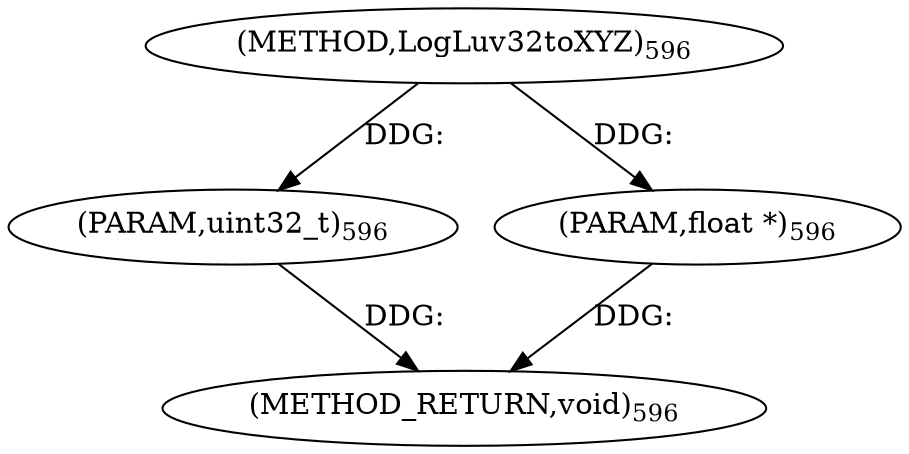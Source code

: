 digraph "LogLuv32toXYZ" {  
"9310" [label = <(METHOD,LogLuv32toXYZ)<SUB>596</SUB>> ]
"9313" [label = <(METHOD_RETURN,void)<SUB>596</SUB>> ]
"9311" [label = <(PARAM,uint32_t)<SUB>596</SUB>> ]
"9312" [label = <(PARAM,float *)<SUB>596</SUB>> ]
  "9311" -> "9313"  [ label = "DDG: "] 
  "9312" -> "9313"  [ label = "DDG: "] 
  "9310" -> "9311"  [ label = "DDG: "] 
  "9310" -> "9312"  [ label = "DDG: "] 
}
